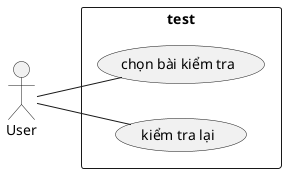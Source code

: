 @startuml
left to right direction

    rectangle test{
        usecase "chọn bài kiểm tra" as uc 
        usecase "kiểm tra lại" as uc1 
}
User-- uc
User -- uc1

@enduml